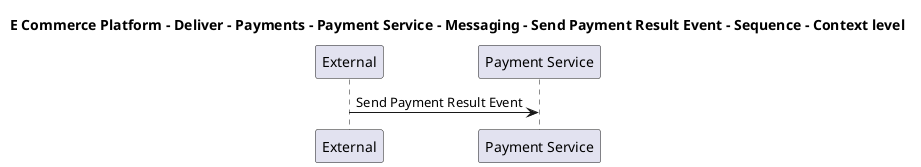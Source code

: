 @startuml

title E Commerce Platform - Deliver - Payments - Payment Service - Messaging - Send Payment Result Event - Sequence - Context level

participant "External" as C4InterFlow.SoftwareSystems.ExternalSystem
participant "Payment Service" as ECommercePlatform.Deliver.Payments.SoftwareSystems.PaymentService

C4InterFlow.SoftwareSystems.ExternalSystem -> ECommercePlatform.Deliver.Payments.SoftwareSystems.PaymentService : Send Payment Result Event


@enduml
